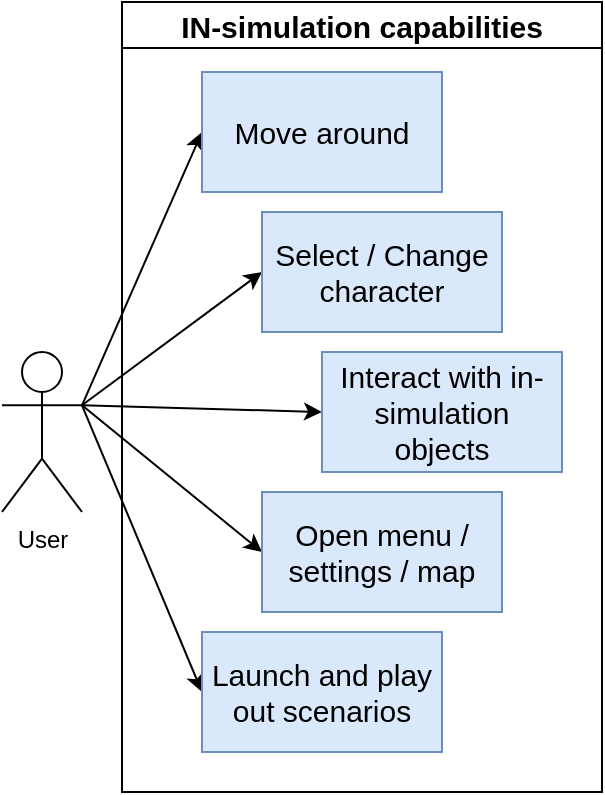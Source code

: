 <mxfile version="16.6.2" type="device"><diagram id="7-tXxrEbvOglJsGhQGnN" name="Page-1"><mxGraphModel dx="946" dy="646" grid="1" gridSize="10" guides="1" tooltips="1" connect="1" arrows="1" fold="1" page="1" pageScale="1" pageWidth="827" pageHeight="1169" math="0" shadow="0"><root><mxCell id="0"/><mxCell id="1" parent="0"/><mxCell id="pOUKEDam4XZgPyPilO-Z-1" value="User" style="shape=umlActor;verticalLabelPosition=bottom;verticalAlign=top;html=1;outlineConnect=0;" vertex="1" parent="1"><mxGeometry x="80" y="240" width="40" height="80" as="geometry"/></mxCell><mxCell id="pOUKEDam4XZgPyPilO-Z-9" value="IN-simulation capabilities" style="swimlane;fontSize=15;" vertex="1" parent="1"><mxGeometry x="140" y="65" width="240" height="395" as="geometry"/></mxCell><mxCell id="pOUKEDam4XZgPyPilO-Z-10" value="" style="endArrow=classic;html=1;rounded=0;fontSize=15;exitX=1;exitY=0.333;exitDx=0;exitDy=0;exitPerimeter=0;entryX=0;entryY=0.5;entryDx=0;entryDy=0;" edge="1" parent="1" source="pOUKEDam4XZgPyPilO-Z-1" target="pOUKEDam4XZgPyPilO-Z-8"><mxGeometry width="50" height="50" relative="1" as="geometry"><mxPoint x="60" y="420" as="sourcePoint"/><mxPoint x="190" y="170" as="targetPoint"/></mxGeometry></mxCell><mxCell id="pOUKEDam4XZgPyPilO-Z-11" value="" style="endArrow=classic;html=1;rounded=0;fontSize=15;exitX=1;exitY=0.333;exitDx=0;exitDy=0;exitPerimeter=0;entryX=0;entryY=0.5;entryDx=0;entryDy=0;" edge="1" parent="1" source="pOUKEDam4XZgPyPilO-Z-1" target="pOUKEDam4XZgPyPilO-Z-7"><mxGeometry width="50" height="50" relative="1" as="geometry"><mxPoint x="130" y="276.667" as="sourcePoint"/><mxPoint x="220" y="170" as="targetPoint"/></mxGeometry></mxCell><mxCell id="pOUKEDam4XZgPyPilO-Z-12" value="" style="endArrow=classic;html=1;rounded=0;fontSize=15;exitX=1;exitY=0.333;exitDx=0;exitDy=0;exitPerimeter=0;entryX=0;entryY=0.5;entryDx=0;entryDy=0;" edge="1" parent="1" source="pOUKEDam4XZgPyPilO-Z-1" target="pOUKEDam4XZgPyPilO-Z-6"><mxGeometry width="50" height="50" relative="1" as="geometry"><mxPoint x="140" y="286.667" as="sourcePoint"/><mxPoint x="230" y="180" as="targetPoint"/></mxGeometry></mxCell><mxCell id="pOUKEDam4XZgPyPilO-Z-13" value="" style="endArrow=classic;html=1;rounded=0;fontSize=15;exitX=1;exitY=0.333;exitDx=0;exitDy=0;exitPerimeter=0;entryX=0;entryY=0.5;entryDx=0;entryDy=0;" edge="1" parent="1" source="pOUKEDam4XZgPyPilO-Z-1" target="pOUKEDam4XZgPyPilO-Z-5"><mxGeometry width="50" height="50" relative="1" as="geometry"><mxPoint x="150" y="296.667" as="sourcePoint"/><mxPoint x="240" y="190" as="targetPoint"/></mxGeometry></mxCell><mxCell id="pOUKEDam4XZgPyPilO-Z-14" value="" style="endArrow=classic;html=1;rounded=0;fontSize=15;exitX=1;exitY=0.333;exitDx=0;exitDy=0;exitPerimeter=0;entryX=0;entryY=0.5;entryDx=0;entryDy=0;" edge="1" parent="1" source="pOUKEDam4XZgPyPilO-Z-1" target="pOUKEDam4XZgPyPilO-Z-4"><mxGeometry width="50" height="50" relative="1" as="geometry"><mxPoint x="160" y="306.667" as="sourcePoint"/><mxPoint x="250" y="200" as="targetPoint"/></mxGeometry></mxCell><mxCell id="pOUKEDam4XZgPyPilO-Z-6" value="Interact with in-simulation objects" style="rounded=0;whiteSpace=wrap;html=1;fontSize=15;fontStyle=0;fillColor=#dae8fc;strokeColor=#6c8ebf;" vertex="1" parent="1"><mxGeometry x="240" y="240" width="120" height="60" as="geometry"/></mxCell><mxCell id="pOUKEDam4XZgPyPilO-Z-8" value="Move around" style="rounded=0;whiteSpace=wrap;html=1;fontSize=15;fontStyle=0;fillColor=#dae8fc;strokeColor=#6c8ebf;" vertex="1" parent="1"><mxGeometry x="180" y="100" width="120" height="60" as="geometry"/></mxCell><mxCell id="pOUKEDam4XZgPyPilO-Z-7" value="Select / Change character" style="rounded=0;whiteSpace=wrap;html=1;fontSize=15;fontStyle=0;fillColor=#dae8fc;strokeColor=#6c8ebf;" vertex="1" parent="1"><mxGeometry x="210" y="170" width="120" height="60" as="geometry"/></mxCell><mxCell id="pOUKEDam4XZgPyPilO-Z-5" value="Open menu / settings / map" style="rounded=0;whiteSpace=wrap;html=1;fontSize=15;fontStyle=0;fillColor=#dae8fc;strokeColor=#6c8ebf;" vertex="1" parent="1"><mxGeometry x="210" y="310" width="120" height="60" as="geometry"/></mxCell><mxCell id="pOUKEDam4XZgPyPilO-Z-4" value="Launch and play out scenarios" style="rounded=0;whiteSpace=wrap;html=1;fontSize=15;fontStyle=0;fillColor=#dae8fc;strokeColor=#6c8ebf;" vertex="1" parent="1"><mxGeometry x="180" y="380" width="120" height="60" as="geometry"/></mxCell></root></mxGraphModel></diagram></mxfile>